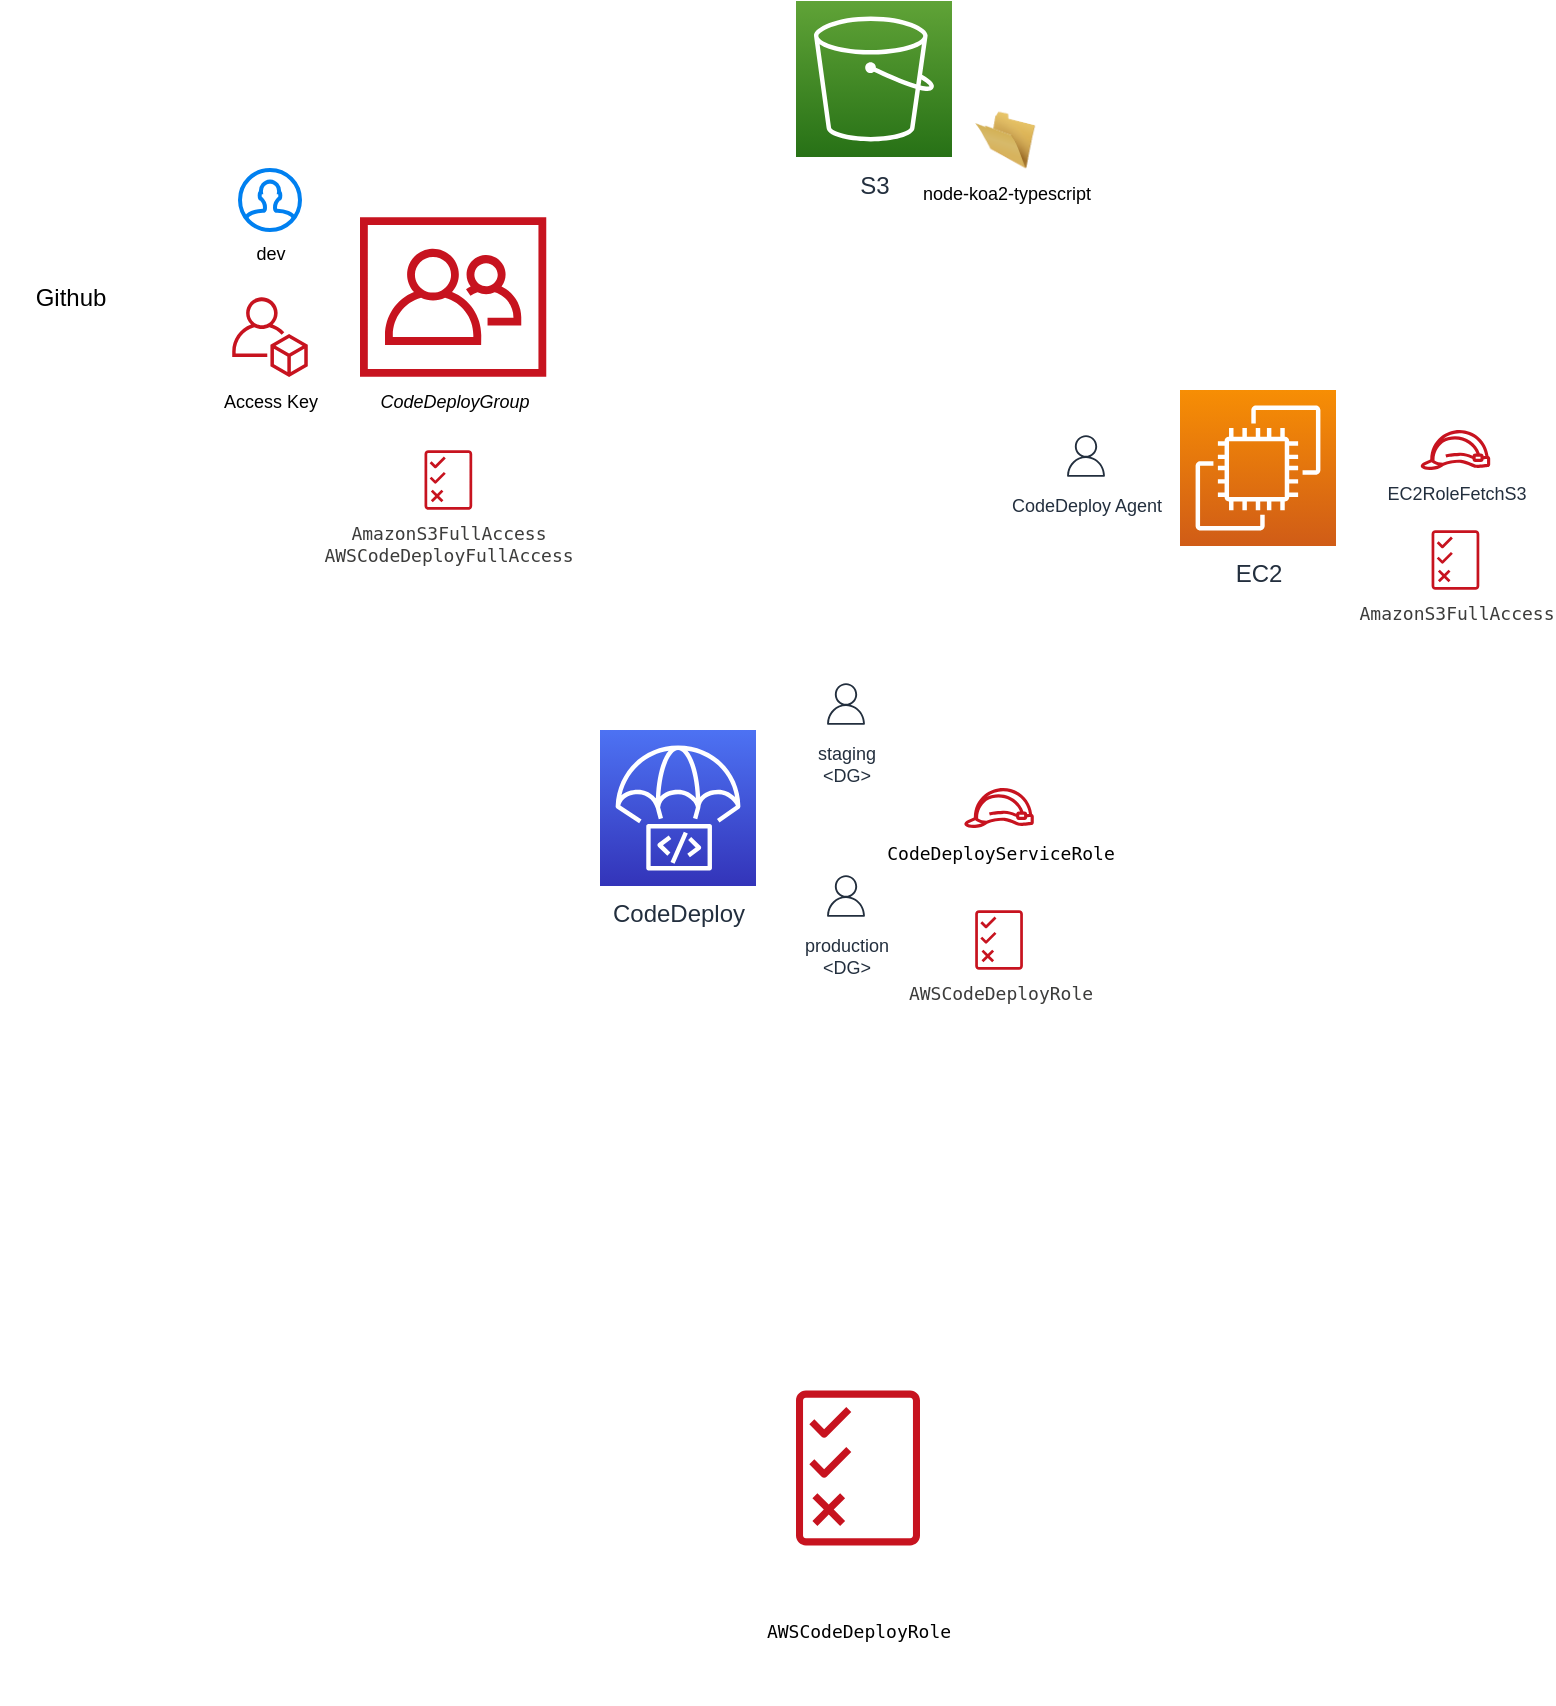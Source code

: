 <mxfile version="14.5.10" type="github">
  <diagram id="KYHajy9hAzlmg0D7gsDp" name="Page-1">
    <mxGraphModel dx="808" dy="689" grid="1" gridSize="10" guides="1" tooltips="1" connect="1" arrows="1" fold="1" page="1" pageScale="1" pageWidth="850" pageHeight="1100" math="0" shadow="0">
      <root>
        <mxCell id="0" />
        <mxCell id="1" parent="0" />
        <mxCell id="QSUdDy8CgD-3s1N1Uw83-1" value="EC2" style="points=[[0,0,0],[0.25,0,0],[0.5,0,0],[0.75,0,0],[1,0,0],[0,1,0],[0.25,1,0],[0.5,1,0],[0.75,1,0],[1,1,0],[0,0.25,0],[0,0.5,0],[0,0.75,0],[1,0.25,0],[1,0.5,0],[1,0.75,0]];outlineConnect=0;fontColor=#232F3E;gradientColor=#F78E04;gradientDirection=north;fillColor=#D05C17;strokeColor=#ffffff;dashed=0;verticalLabelPosition=bottom;verticalAlign=top;align=center;html=1;fontSize=12;fontStyle=0;aspect=fixed;shape=mxgraph.aws4.resourceIcon;resIcon=mxgraph.aws4.ec2;" parent="1" vertex="1">
          <mxGeometry x="610" y="220" width="78" height="78" as="geometry" />
        </mxCell>
        <mxCell id="QSUdDy8CgD-3s1N1Uw83-2" value="S3" style="points=[[0,0,0],[0.25,0,0],[0.5,0,0],[0.75,0,0],[1,0,0],[0,1,0],[0.25,1,0],[0.5,1,0],[0.75,1,0],[1,1,0],[0,0.25,0],[0,0.5,0],[0,0.75,0],[1,0.25,0],[1,0.5,0],[1,0.75,0]];outlineConnect=0;fontColor=#232F3E;gradientColor=#60A337;gradientDirection=north;fillColor=#277116;strokeColor=#ffffff;dashed=0;verticalLabelPosition=bottom;verticalAlign=top;align=center;html=1;fontSize=12;fontStyle=0;aspect=fixed;shape=mxgraph.aws4.resourceIcon;resIcon=mxgraph.aws4.s3;" parent="1" vertex="1">
          <mxGeometry x="418" y="25.5" width="78" height="78" as="geometry" />
        </mxCell>
        <mxCell id="QSUdDy8CgD-3s1N1Uw83-3" value="EC2RoleFetchS3" style="outlineConnect=0;fontColor=#232F3E;gradientColor=none;fillColor=#C7131F;strokeColor=none;dashed=0;verticalLabelPosition=bottom;verticalAlign=top;align=center;html=1;fontSize=9;fontStyle=0;aspect=fixed;pointerEvents=1;shape=mxgraph.aws4.role;" parent="1" vertex="1">
          <mxGeometry x="730" y="240" width="35.45" height="20" as="geometry" />
        </mxCell>
        <mxCell id="QSUdDy8CgD-3s1N1Uw83-4" value="&lt;em style=&quot;box-sizing: inherit; font-family: &amp;quot;ibm plex sans&amp;quot;, sans-serif; font-size: 9px;&quot;&gt;CodeDeployGroup&lt;/em&gt;" style="outlineConnect=0;gradientColor=none;fillColor=#C7131F;strokeColor=none;dashed=0;verticalLabelPosition=bottom;verticalAlign=top;align=center;html=1;fontSize=9;fontStyle=0;aspect=fixed;pointerEvents=1;shape=mxgraph.aws4.organizations_organizational_unit;labelBackgroundColor=#ffffff;" parent="1" vertex="1">
          <mxGeometry x="200" y="133.5" width="93.13" height="80" as="geometry" />
        </mxCell>
        <mxCell id="QSUdDy8CgD-3s1N1Uw83-5" value="&lt;span style=&quot;font-family: &amp;#34;ibm plex sans&amp;#34; , sans-serif ; font-size: 9px&quot;&gt;Access Key&lt;/span&gt;" style="outlineConnect=0;gradientColor=none;fillColor=#C7131F;strokeColor=none;dashed=0;verticalLabelPosition=bottom;verticalAlign=top;align=center;html=1;fontSize=9;fontStyle=0;aspect=fixed;pointerEvents=1;shape=mxgraph.aws4.organizations_account;labelBackgroundColor=#ffffff;" parent="1" vertex="1">
          <mxGeometry x="136.02" y="173.5" width="37.95" height="40" as="geometry" />
        </mxCell>
        <mxCell id="QSUdDy8CgD-3s1N1Uw83-6" value="&lt;span style=&quot;color: rgb(60, 60, 59); font-family: monospace, monospace; font-size: 9px;&quot;&gt;AmazonS3FullAccess&lt;br style=&quot;font-size: 9px;&quot;&gt;&lt;/span&gt;&lt;span style=&quot;color: rgb(60, 60, 59); font-family: monospace, monospace; font-size: 9px;&quot;&gt;AWSCodeDeployFullAccess&lt;/span&gt;&lt;span style=&quot;color: rgb(60, 60, 59); font-family: monospace, monospace; font-size: 9px;&quot;&gt;&lt;br style=&quot;font-size: 9px;&quot;&gt;&lt;/span&gt;" style="outlineConnect=0;fontColor=#232F3E;gradientColor=none;fillColor=#C7131F;strokeColor=none;dashed=0;verticalLabelPosition=bottom;verticalAlign=top;align=center;html=1;fontSize=9;fontStyle=0;aspect=fixed;pointerEvents=1;shape=mxgraph.aws4.permissions;labelBackgroundColor=#ffffff;" parent="1" vertex="1">
          <mxGeometry x="232.26" y="250" width="23.84" height="30" as="geometry" />
        </mxCell>
        <mxCell id="QSUdDy8CgD-3s1N1Uw83-8" value="&lt;span style=&quot;color: rgb(60 , 60 , 59) ; font-family: monospace , monospace ; font-size: 9px&quot;&gt;AmazonS3FullAccess&lt;/span&gt;&lt;span style=&quot;color: rgb(60 , 60 , 59) ; font-family: monospace , monospace ; font-size: 9px&quot;&gt;&lt;br style=&quot;font-size: 9px&quot;&gt;&lt;/span&gt;" style="outlineConnect=0;fontColor=#232F3E;gradientColor=none;fillColor=#C7131F;strokeColor=none;dashed=0;verticalLabelPosition=bottom;verticalAlign=top;align=center;html=1;fontSize=9;fontStyle=0;aspect=fixed;pointerEvents=1;shape=mxgraph.aws4.permissions;labelBackgroundColor=#ffffff;" parent="1" vertex="1">
          <mxGeometry x="735.8" y="290" width="23.85" height="30" as="geometry" />
        </mxCell>
        <mxCell id="QSUdDy8CgD-3s1N1Uw83-10" value="&lt;pre style=&quot;box-sizing: border-box ; border-width: 0px ; border-style: solid ; border-color: rgb(229 , 231 , 235) ; margin-top: 2em ; margin-bottom: 2em ; overflow-x: auto ; line-height: 1.778 ; border-radius: 0.5rem ; padding: 1.111em 1.333em&quot;&gt;&lt;code class=&quot;lang-bash&quot; style=&quot;box-sizing: border-box ; border-width: 0px ; border-style: solid ; border-color: rgb(229 , 231 , 235) ; font-family: inherit ; border-radius: 0px ; padding: 0px ; line-height: inherit&quot;&gt;CodeDeployServiceRole&lt;/code&gt;&lt;/pre&gt;" style="outlineConnect=0;gradientColor=none;fillColor=#C7131F;strokeColor=none;dashed=0;verticalLabelPosition=bottom;verticalAlign=top;align=center;html=1;fontSize=9;fontStyle=0;aspect=fixed;pointerEvents=1;shape=mxgraph.aws4.role;labelBackgroundColor=none;labelPosition=center;horizontal=1;spacingTop=-30;" parent="1" vertex="1">
          <mxGeometry x="501.8" y="419" width="35.45" height="20" as="geometry" />
        </mxCell>
        <mxCell id="QSUdDy8CgD-3s1N1Uw83-11" value="CodeDeploy" style="points=[[0,0,0],[0.25,0,0],[0.5,0,0],[0.75,0,0],[1,0,0],[0,1,0],[0.25,1,0],[0.5,1,0],[0.75,1,0],[1,1,0],[0,0.25,0],[0,0.5,0],[0,0.75,0],[1,0.25,0],[1,0.5,0],[1,0.75,0]];outlineConnect=0;fontColor=#232F3E;gradientColor=#4D72F3;gradientDirection=north;fillColor=#3334B9;strokeColor=#ffffff;dashed=0;verticalLabelPosition=bottom;verticalAlign=top;align=center;html=1;fontSize=12;fontStyle=0;aspect=fixed;shape=mxgraph.aws4.resourceIcon;resIcon=mxgraph.aws4.codedeploy;labelBackgroundColor=#ffffff;" parent="1" vertex="1">
          <mxGeometry x="320" y="390" width="78" height="78" as="geometry" />
        </mxCell>
        <mxCell id="QSUdDy8CgD-3s1N1Uw83-12" value="&lt;pre style=&quot;box-sizing: border-box; border-width: 0px; border-style: solid; border-color: rgb(229, 231, 235); font-size: 9px; margin-top: 2em; margin-bottom: 2em; overflow-x: auto; line-height: 1.778; border-radius: 0.5rem; padding: 1.111em 1.333em;&quot;&gt;&lt;code class=&quot;lang-bash&quot; style=&quot;box-sizing: border-box; border-width: 0px; border-style: solid; border-color: rgb(229, 231, 235); font-family: inherit; font-size: 9px; border-radius: 0px; padding: 0px; background-image: initial; background-position: initial; background-size: initial; background-repeat: initial; background-attachment: initial; background-origin: initial; background-clip: initial; line-height: inherit;&quot;&gt;AWSCodeDeployRole&lt;/code&gt;&lt;/pre&gt;" style="outlineConnect=0;gradientColor=none;fillColor=#C7131F;strokeColor=none;dashed=0;verticalLabelPosition=bottom;verticalAlign=top;align=center;html=1;fontSize=9;fontStyle=0;aspect=fixed;pointerEvents=1;shape=mxgraph.aws4.permissions;labelBackgroundColor=#ffffff;" parent="1" vertex="1">
          <mxGeometry x="418" y="720" width="62" height="78" as="geometry" />
        </mxCell>
        <mxCell id="gsVhObM5ISxaNvMVrzlj-1" value="Github" style="shape=image;html=1;verticalAlign=top;verticalLabelPosition=bottom;labelBackgroundColor=#ffffff;imageAspect=0;aspect=fixed;image=https://cdn1.iconfinder.com/data/icons/logotypes/32/github-128.png;fontSize=12;align=center;" vertex="1" parent="1">
          <mxGeometry x="20" y="90" width="70" height="70" as="geometry" />
        </mxCell>
        <mxCell id="gsVhObM5ISxaNvMVrzlj-2" value="dev" style="html=1;verticalLabelPosition=bottom;align=center;labelBackgroundColor=#ffffff;verticalAlign=top;strokeWidth=2;strokeColor=#0080F0;shadow=0;dashed=0;shape=mxgraph.ios7.icons.user;fontSize=9;" vertex="1" parent="1">
          <mxGeometry x="140" y="110" width="30" height="30" as="geometry" />
        </mxCell>
        <mxCell id="gsVhObM5ISxaNvMVrzlj-3" value="&lt;span style=&quot;color: rgb(60 , 60 , 59) ; font-family: monospace , monospace ; font-size: 9px&quot;&gt;AWSCodeDeployRole&lt;/span&gt;&lt;span style=&quot;color: rgb(60 , 60 , 59) ; font-family: monospace , monospace ; font-size: 9px&quot;&gt;&lt;br style=&quot;font-size: 9px&quot;&gt;&lt;/span&gt;" style="outlineConnect=0;fontColor=#232F3E;gradientColor=none;fillColor=#C7131F;strokeColor=none;dashed=0;verticalLabelPosition=bottom;verticalAlign=top;align=center;html=1;fontSize=9;fontStyle=0;aspect=fixed;pointerEvents=1;shape=mxgraph.aws4.permissions;labelBackgroundColor=#ffffff;" vertex="1" parent="1">
          <mxGeometry x="507.6" y="480" width="23.85" height="30" as="geometry" />
        </mxCell>
        <mxCell id="gsVhObM5ISxaNvMVrzlj-4" value="staging&lt;br&gt;&amp;lt;DG&amp;gt;" style="outlineConnect=0;fontColor=#232F3E;gradientColor=none;strokeColor=#232F3E;fillColor=#ffffff;dashed=0;verticalLabelPosition=bottom;verticalAlign=top;align=center;html=1;fontSize=9;fontStyle=0;aspect=fixed;shape=mxgraph.aws4.resourceIcon;resIcon=mxgraph.aws4.user;" vertex="1" parent="1">
          <mxGeometry x="430" y="364" width="26" height="26" as="geometry" />
        </mxCell>
        <mxCell id="gsVhObM5ISxaNvMVrzlj-7" value="production&lt;br&gt;&amp;lt;DG&amp;gt;" style="outlineConnect=0;fontColor=#232F3E;gradientColor=none;strokeColor=#232F3E;fillColor=#ffffff;dashed=0;verticalLabelPosition=bottom;verticalAlign=top;align=center;html=1;fontSize=9;fontStyle=0;aspect=fixed;shape=mxgraph.aws4.resourceIcon;resIcon=mxgraph.aws4.user;" vertex="1" parent="1">
          <mxGeometry x="430" y="460" width="26" height="26" as="geometry" />
        </mxCell>
        <mxCell id="gsVhObM5ISxaNvMVrzlj-12" value="CodeDeploy Agent" style="outlineConnect=0;fontColor=#232F3E;gradientColor=none;strokeColor=#232F3E;fillColor=#ffffff;dashed=0;verticalLabelPosition=bottom;verticalAlign=top;align=center;html=1;fontSize=9;fontStyle=0;aspect=fixed;shape=mxgraph.aws4.resourceIcon;resIcon=mxgraph.aws4.user;" vertex="1" parent="1">
          <mxGeometry x="550" y="240" width="26" height="26" as="geometry" />
        </mxCell>
        <mxCell id="gsVhObM5ISxaNvMVrzlj-15" value="node-koa2-typescript" style="image;html=1;image=img/lib/clip_art/general/Empty_Folder_128x128.png;fontSize=9;align=center;" vertex="1" parent="1">
          <mxGeometry x="507.6" y="80" width="30" height="30" as="geometry" />
        </mxCell>
      </root>
    </mxGraphModel>
  </diagram>
</mxfile>
